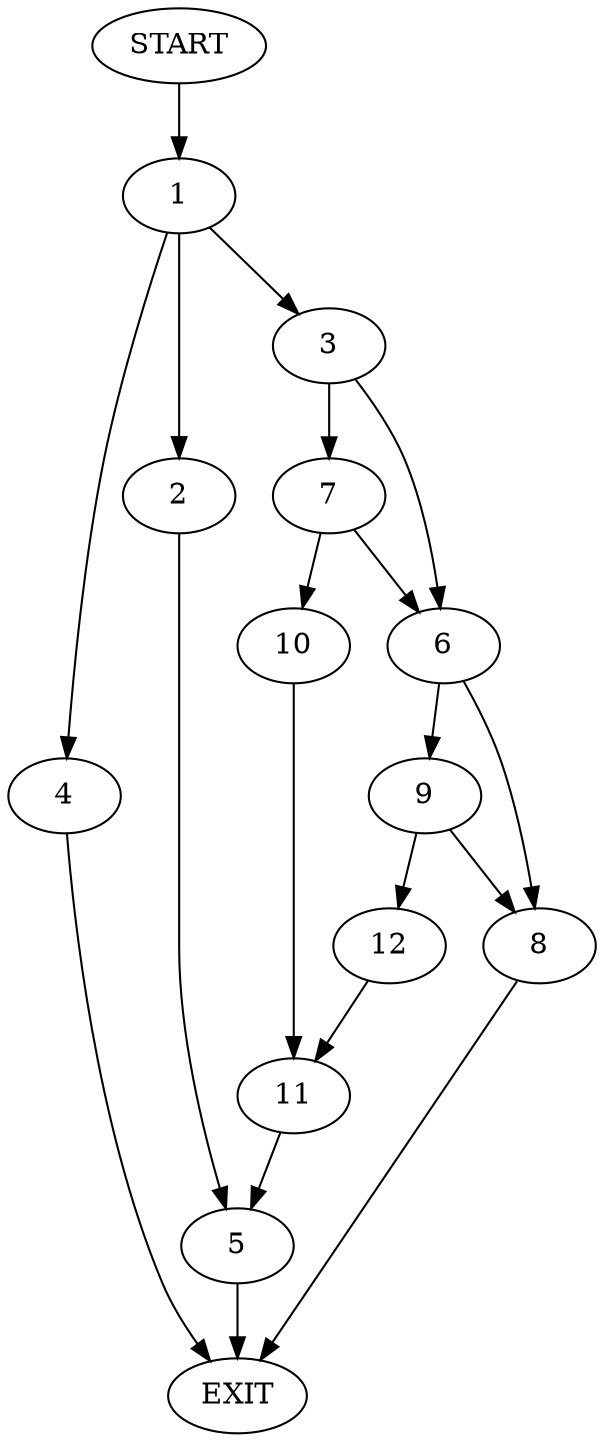 digraph {
0 [label="START"];
1;
2;
3;
4;
5;
6;
7;
8;
9;
10;
11;
12;
13 [label="EXIT"];
0 -> 1;
1 -> 2;
1 -> 3;
1 -> 4;
2 -> 5;
3 -> 6;
3 -> 7;
4 -> 13;
5 -> 13;
6 -> 8;
6 -> 9;
7 -> 6;
7 -> 10;
10 -> 11;
11 -> 5;
9 -> 8;
9 -> 12;
8 -> 13;
12 -> 11;
}